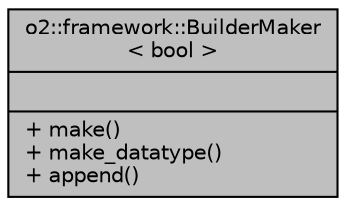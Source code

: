 digraph "o2::framework::BuilderMaker&lt; bool &gt;"
{
 // INTERACTIVE_SVG=YES
  bgcolor="transparent";
  edge [fontname="Helvetica",fontsize="10",labelfontname="Helvetica",labelfontsize="10"];
  node [fontname="Helvetica",fontsize="10",shape=record];
  Node1 [label="{o2::framework::BuilderMaker\l\< bool \>\n||+ make()\l+ make_datatype()\l+ append()\l}",height=0.2,width=0.4,color="black", fillcolor="grey75", style="filled", fontcolor="black"];
}
